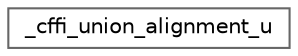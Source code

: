 digraph "Graphical Class Hierarchy"
{
 // LATEX_PDF_SIZE
  bgcolor="transparent";
  edge [fontname=Helvetica,fontsize=10,labelfontname=Helvetica,labelfontsize=10];
  node [fontname=Helvetica,fontsize=10,shape=box,height=0.2,width=0.4];
  rankdir="LR";
  Node0 [id="Node000000",label="_cffi_union_alignment_u",height=0.2,width=0.4,color="grey40", fillcolor="white", style="filled",URL="$union__cffi__union__alignment__u.html",tooltip=" "];
}
